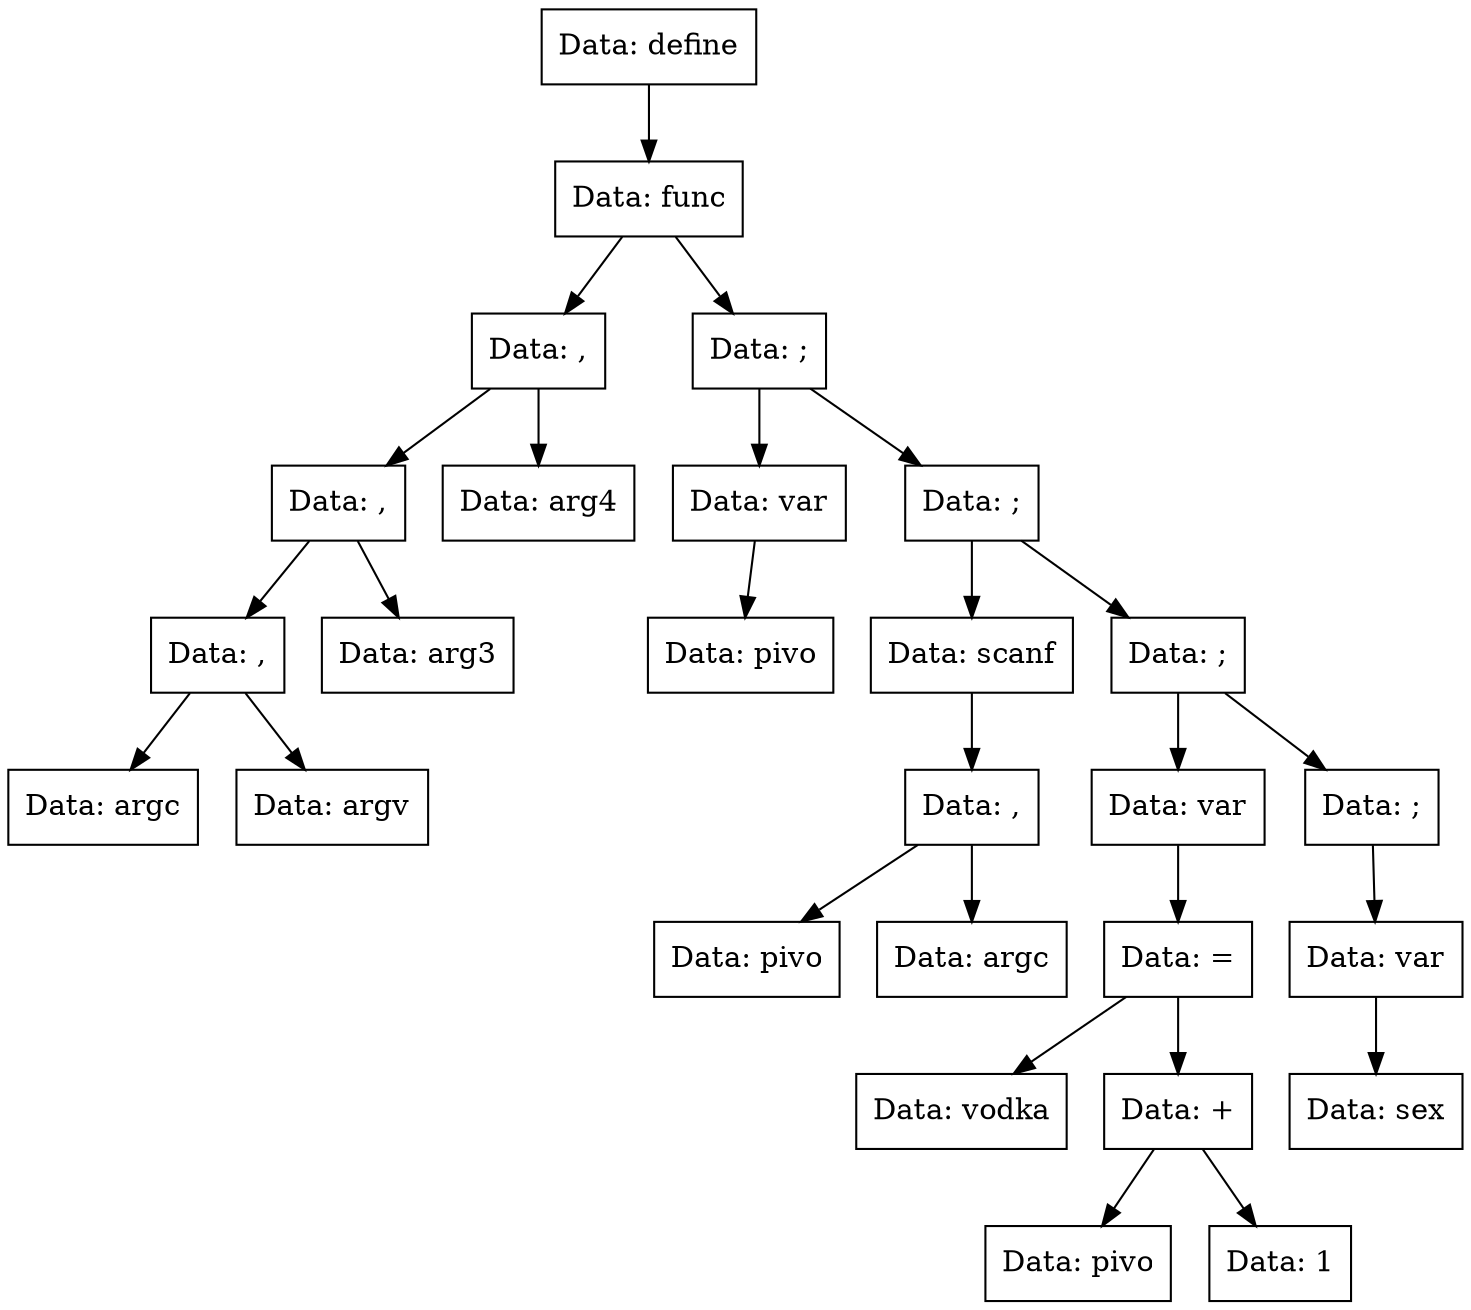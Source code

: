 digraph func{
Node0x55af1790c2c0[shape="record", label="Data: define"];
Node0x55af1790c4a0[shape="record", label="Data: func"];
Node0x55af1790c310[shape="record", label="Data: ,"];
Node0x55af1790c450[shape="record", label="Data: ,"];
Node0x55af1790c360[shape="record", label="Data: ,"];
Node0x55af1790c400[shape="record", label="Data: argc"];
Node0x55af1790c360->Node0x55af1790c400;
Node0x55af1790c3b0[shape="record", label="Data: argv"];
Node0x55af1790c360->Node0x55af1790c3b0;
Node0x55af1790c450->Node0x55af1790c360;
Node0x55af1790c220[shape="record", label="Data: arg3"];
Node0x55af1790c450->Node0x55af1790c220;
Node0x55af1790c310->Node0x55af1790c450;
Node0x55af1790ca40[shape="record", label="Data: arg4"];
Node0x55af1790c310->Node0x55af1790ca40;
Node0x55af1790c4a0->Node0x55af1790c310;
Node0x55af1790c9f0[shape="record", label="Data: ;"];
Node0x55af1790c9a0[shape="record", label="Data: var"];
Node0x55af1790c770[shape="record", label="Data: pivo"];
Node0x55af1790c9a0->Node0x55af1790c770;
Node0x55af1790c9f0->Node0x55af1790c9a0;
Node0x55af1790c5e0[shape="record", label="Data: ;"];
Node0x55af1790c4f0[shape="record", label="Data: scanf"];
Node0x55af1790c270[shape="record", label="Data: ,"];
Node0x55af1790c7c0[shape="record", label="Data: pivo"];
Node0x55af1790c270->Node0x55af1790c7c0;
Node0x55af1790c680[shape="record", label="Data: argc"];
Node0x55af1790c270->Node0x55af1790c680;
Node0x55af1790c4f0->Node0x55af1790c270;
Node0x55af1790c5e0->Node0x55af1790c4f0;
Node0x55af1790c630[shape="record", label="Data: ;"];
Node0x55af1790c860[shape="record", label="Data: var"];
Node0x55af1790c900[shape="record", label="Data: ="];
Node0x55af1790c950[shape="record", label="Data: vodka"];
Node0x55af1790c900->Node0x55af1790c950;
Node0x55af1790c8b0[shape="record", label="Data: +"];
Node0x55af1790c810[shape="record", label="Data: pivo"];
Node0x55af1790c8b0->Node0x55af1790c810;
Node0x55af1790c720[shape="record", label="Data: 1"];
Node0x55af1790c8b0->Node0x55af1790c720;
Node0x55af1790c900->Node0x55af1790c8b0;
Node0x55af1790c860->Node0x55af1790c900;
Node0x55af1790c630->Node0x55af1790c860;
Node0x55af1790c590[shape="record", label="Data: ;"];
Node0x55af1790c540[shape="record", label="Data: var"];
Node0x55af1790c6d0[shape="record", label="Data: sex"];
Node0x55af1790c540->Node0x55af1790c6d0;
Node0x55af1790c590->Node0x55af1790c540;
Node0x55af1790c630->Node0x55af1790c590;
Node0x55af1790c5e0->Node0x55af1790c630;
Node0x55af1790c9f0->Node0x55af1790c5e0;
Node0x55af1790c4a0->Node0x55af1790c9f0;
Node0x55af1790c2c0->Node0x55af1790c4a0;
}